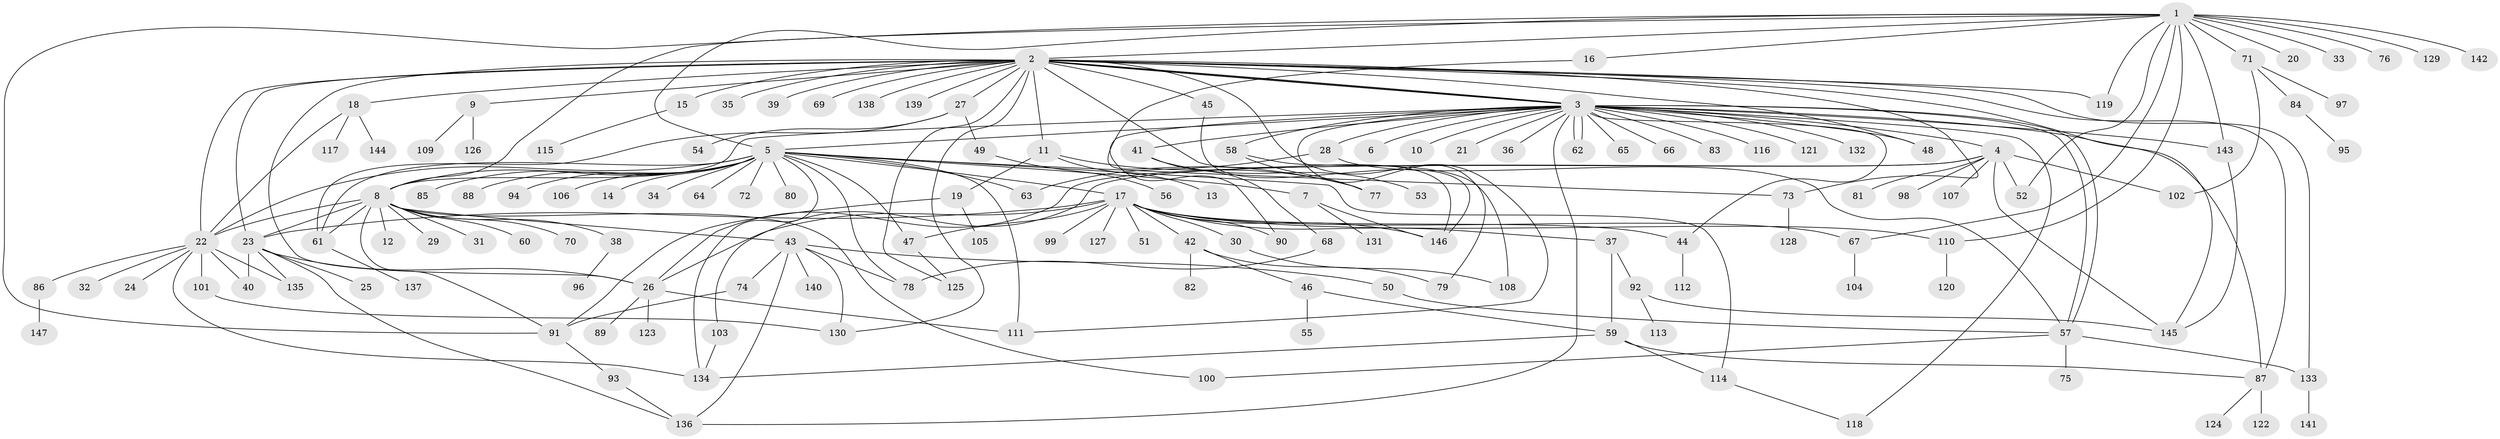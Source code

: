 // Generated by graph-tools (version 1.1) at 2025/14/03/09/25 04:14:21]
// undirected, 147 vertices, 212 edges
graph export_dot {
graph [start="1"]
  node [color=gray90,style=filled];
  1;
  2;
  3;
  4;
  5;
  6;
  7;
  8;
  9;
  10;
  11;
  12;
  13;
  14;
  15;
  16;
  17;
  18;
  19;
  20;
  21;
  22;
  23;
  24;
  25;
  26;
  27;
  28;
  29;
  30;
  31;
  32;
  33;
  34;
  35;
  36;
  37;
  38;
  39;
  40;
  41;
  42;
  43;
  44;
  45;
  46;
  47;
  48;
  49;
  50;
  51;
  52;
  53;
  54;
  55;
  56;
  57;
  58;
  59;
  60;
  61;
  62;
  63;
  64;
  65;
  66;
  67;
  68;
  69;
  70;
  71;
  72;
  73;
  74;
  75;
  76;
  77;
  78;
  79;
  80;
  81;
  82;
  83;
  84;
  85;
  86;
  87;
  88;
  89;
  90;
  91;
  92;
  93;
  94;
  95;
  96;
  97;
  98;
  99;
  100;
  101;
  102;
  103;
  104;
  105;
  106;
  107;
  108;
  109;
  110;
  111;
  112;
  113;
  114;
  115;
  116;
  117;
  118;
  119;
  120;
  121;
  122;
  123;
  124;
  125;
  126;
  127;
  128;
  129;
  130;
  131;
  132;
  133;
  134;
  135;
  136;
  137;
  138;
  139;
  140;
  141;
  142;
  143;
  144;
  145;
  146;
  147;
  1 -- 2;
  1 -- 5;
  1 -- 8;
  1 -- 16;
  1 -- 20;
  1 -- 33;
  1 -- 52;
  1 -- 67;
  1 -- 71;
  1 -- 76;
  1 -- 91;
  1 -- 110;
  1 -- 119;
  1 -- 129;
  1 -- 142;
  1 -- 143;
  2 -- 3;
  2 -- 3;
  2 -- 3;
  2 -- 9;
  2 -- 11;
  2 -- 15;
  2 -- 18;
  2 -- 22;
  2 -- 23;
  2 -- 26;
  2 -- 27;
  2 -- 35;
  2 -- 39;
  2 -- 45;
  2 -- 48;
  2 -- 69;
  2 -- 73;
  2 -- 87;
  2 -- 111;
  2 -- 119;
  2 -- 125;
  2 -- 130;
  2 -- 133;
  2 -- 138;
  2 -- 139;
  2 -- 145;
  2 -- 146;
  3 -- 4;
  3 -- 5;
  3 -- 6;
  3 -- 8;
  3 -- 10;
  3 -- 21;
  3 -- 28;
  3 -- 36;
  3 -- 41;
  3 -- 44;
  3 -- 48;
  3 -- 57;
  3 -- 57;
  3 -- 58;
  3 -- 62;
  3 -- 62;
  3 -- 65;
  3 -- 66;
  3 -- 79;
  3 -- 83;
  3 -- 87;
  3 -- 90;
  3 -- 116;
  3 -- 118;
  3 -- 121;
  3 -- 132;
  3 -- 136;
  3 -- 143;
  4 -- 26;
  4 -- 52;
  4 -- 81;
  4 -- 98;
  4 -- 102;
  4 -- 103;
  4 -- 107;
  4 -- 145;
  5 -- 7;
  5 -- 8;
  5 -- 14;
  5 -- 17;
  5 -- 22;
  5 -- 34;
  5 -- 47;
  5 -- 61;
  5 -- 63;
  5 -- 64;
  5 -- 72;
  5 -- 73;
  5 -- 78;
  5 -- 80;
  5 -- 85;
  5 -- 88;
  5 -- 94;
  5 -- 106;
  5 -- 111;
  5 -- 114;
  5 -- 134;
  7 -- 131;
  7 -- 146;
  8 -- 12;
  8 -- 22;
  8 -- 23;
  8 -- 29;
  8 -- 31;
  8 -- 38;
  8 -- 43;
  8 -- 60;
  8 -- 61;
  8 -- 70;
  8 -- 91;
  8 -- 100;
  9 -- 109;
  9 -- 126;
  11 -- 13;
  11 -- 19;
  11 -- 77;
  15 -- 115;
  16 -- 77;
  17 -- 23;
  17 -- 26;
  17 -- 30;
  17 -- 37;
  17 -- 42;
  17 -- 44;
  17 -- 47;
  17 -- 51;
  17 -- 67;
  17 -- 90;
  17 -- 99;
  17 -- 110;
  17 -- 127;
  17 -- 146;
  18 -- 22;
  18 -- 117;
  18 -- 144;
  19 -- 91;
  19 -- 105;
  22 -- 24;
  22 -- 32;
  22 -- 40;
  22 -- 86;
  22 -- 101;
  22 -- 134;
  22 -- 135;
  23 -- 25;
  23 -- 26;
  23 -- 40;
  23 -- 135;
  23 -- 136;
  26 -- 89;
  26 -- 111;
  26 -- 123;
  27 -- 49;
  27 -- 54;
  27 -- 61;
  28 -- 57;
  28 -- 63;
  30 -- 108;
  37 -- 59;
  37 -- 92;
  38 -- 96;
  41 -- 53;
  41 -- 68;
  42 -- 46;
  42 -- 79;
  42 -- 82;
  43 -- 50;
  43 -- 74;
  43 -- 78;
  43 -- 130;
  43 -- 136;
  43 -- 140;
  44 -- 112;
  45 -- 146;
  46 -- 55;
  46 -- 59;
  47 -- 125;
  49 -- 56;
  50 -- 57;
  57 -- 75;
  57 -- 100;
  57 -- 133;
  58 -- 77;
  58 -- 108;
  59 -- 87;
  59 -- 114;
  59 -- 134;
  61 -- 137;
  67 -- 104;
  68 -- 78;
  71 -- 84;
  71 -- 97;
  71 -- 102;
  73 -- 128;
  74 -- 91;
  84 -- 95;
  86 -- 147;
  87 -- 122;
  87 -- 124;
  91 -- 93;
  92 -- 113;
  92 -- 145;
  93 -- 136;
  101 -- 130;
  103 -- 134;
  110 -- 120;
  114 -- 118;
  133 -- 141;
  143 -- 145;
}
